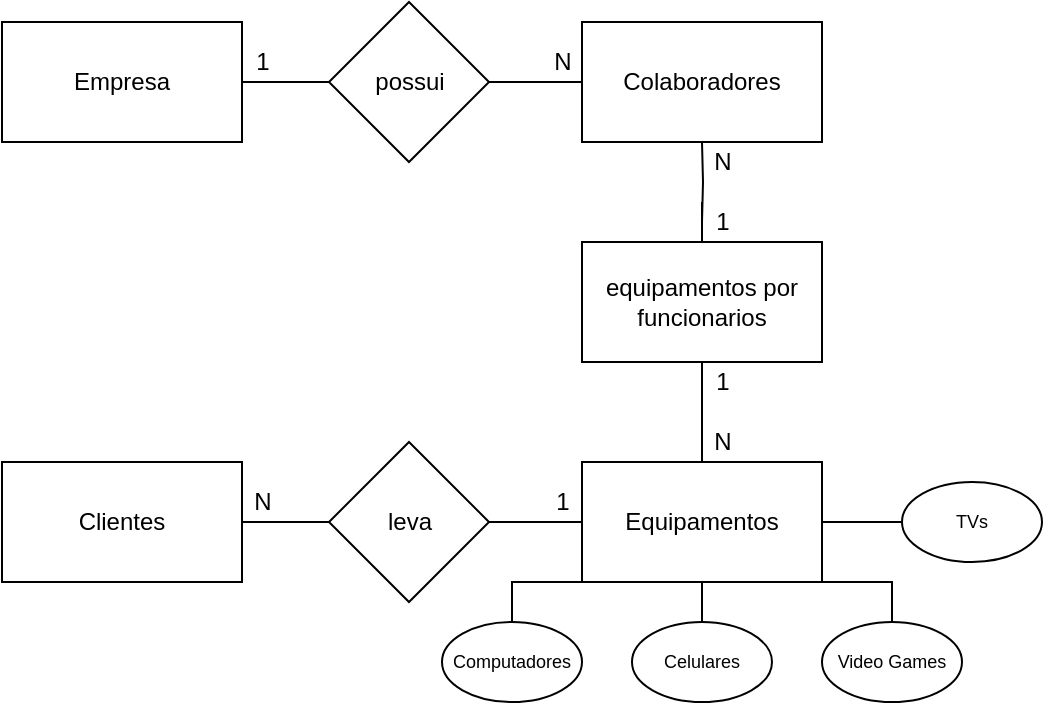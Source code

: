 <mxfile version="14.4.2" type="device"><diagram id="4O1hy-NelF40OhjGLeMC" name="Page-1"><mxGraphModel dx="1422" dy="705" grid="1" gridSize="10" guides="1" tooltips="1" connect="1" arrows="1" fold="1" page="1" pageScale="1" pageWidth="827" pageHeight="1169" math="0" shadow="0"><root><mxCell id="0"/><mxCell id="1" parent="0"/><mxCell id="bSMQgJuebTK4s_eHCEux-8" style="edgeStyle=orthogonalEdgeStyle;rounded=0;orthogonalLoop=1;jettySize=auto;html=1;entryX=0.5;entryY=0;entryDx=0;entryDy=0;fontSize=9;endArrow=none;endFill=0;" edge="1" parent="1" source="bSMQgJuebTK4s_eHCEux-1" target="bSMQgJuebTK4s_eHCEux-5"><mxGeometry relative="1" as="geometry"/></mxCell><mxCell id="bSMQgJuebTK4s_eHCEux-17" style="edgeStyle=orthogonalEdgeStyle;rounded=0;orthogonalLoop=1;jettySize=auto;html=1;entryX=1;entryY=0.5;entryDx=0;entryDy=0;endArrow=none;endFill=0;fontSize=12;" edge="1" parent="1" source="bSMQgJuebTK4s_eHCEux-1" target="bSMQgJuebTK4s_eHCEux-16"><mxGeometry relative="1" as="geometry"/></mxCell><mxCell id="bSMQgJuebTK4s_eHCEux-1" value="Equipamentos" style="rounded=0;whiteSpace=wrap;html=1;" vertex="1" parent="1"><mxGeometry x="444" y="260" width="120" height="60" as="geometry"/></mxCell><mxCell id="bSMQgJuebTK4s_eHCEux-2" value="Clientes" style="rounded=0;whiteSpace=wrap;html=1;" vertex="1" parent="1"><mxGeometry x="154" y="260" width="120" height="60" as="geometry"/></mxCell><mxCell id="bSMQgJuebTK4s_eHCEux-9" style="edgeStyle=orthogonalEdgeStyle;rounded=0;orthogonalLoop=1;jettySize=auto;html=1;entryX=0;entryY=1;entryDx=0;entryDy=0;fontSize=9;endArrow=none;endFill=0;" edge="1" parent="1" source="bSMQgJuebTK4s_eHCEux-4" target="bSMQgJuebTK4s_eHCEux-1"><mxGeometry relative="1" as="geometry"/></mxCell><mxCell id="bSMQgJuebTK4s_eHCEux-4" value="Computadores" style="ellipse;whiteSpace=wrap;html=1;fontSize=9;" vertex="1" parent="1"><mxGeometry x="374" y="340" width="70" height="40" as="geometry"/></mxCell><mxCell id="bSMQgJuebTK4s_eHCEux-5" value="Celulares" style="ellipse;whiteSpace=wrap;html=1;fontSize=9;" vertex="1" parent="1"><mxGeometry x="469" y="340" width="70" height="40" as="geometry"/></mxCell><mxCell id="bSMQgJuebTK4s_eHCEux-7" style="edgeStyle=orthogonalEdgeStyle;rounded=0;orthogonalLoop=1;jettySize=auto;html=1;entryX=1;entryY=1;entryDx=0;entryDy=0;fontSize=9;endArrow=none;endFill=0;" edge="1" parent="1" source="bSMQgJuebTK4s_eHCEux-6" target="bSMQgJuebTK4s_eHCEux-1"><mxGeometry relative="1" as="geometry"/></mxCell><mxCell id="bSMQgJuebTK4s_eHCEux-6" value="Video Games" style="ellipse;whiteSpace=wrap;html=1;fontSize=9;" vertex="1" parent="1"><mxGeometry x="564" y="340" width="70" height="40" as="geometry"/></mxCell><mxCell id="bSMQgJuebTK4s_eHCEux-11" style="edgeStyle=orthogonalEdgeStyle;rounded=0;orthogonalLoop=1;jettySize=auto;html=1;entryX=1;entryY=0.5;entryDx=0;entryDy=0;endArrow=none;endFill=0;fontSize=9;" edge="1" parent="1" source="bSMQgJuebTK4s_eHCEux-10" target="bSMQgJuebTK4s_eHCEux-1"><mxGeometry relative="1" as="geometry"/></mxCell><mxCell id="bSMQgJuebTK4s_eHCEux-10" value="TVs" style="ellipse;whiteSpace=wrap;html=1;fontSize=9;" vertex="1" parent="1"><mxGeometry x="604" y="270" width="70" height="40" as="geometry"/></mxCell><mxCell id="bSMQgJuebTK4s_eHCEux-12" value="Colaboradores" style="whiteSpace=wrap;html=1;fontSize=12;" vertex="1" parent="1"><mxGeometry x="444" y="40" width="120" height="60" as="geometry"/></mxCell><mxCell id="bSMQgJuebTK4s_eHCEux-14" style="edgeStyle=orthogonalEdgeStyle;rounded=0;orthogonalLoop=1;jettySize=auto;html=1;entryX=0.5;entryY=1;entryDx=0;entryDy=0;endArrow=none;endFill=0;fontSize=12;" edge="1" parent="1" target="bSMQgJuebTK4s_eHCEux-12"><mxGeometry relative="1" as="geometry"><mxPoint x="504" y="140" as="sourcePoint"/></mxGeometry></mxCell><mxCell id="bSMQgJuebTK4s_eHCEux-15" style="edgeStyle=orthogonalEdgeStyle;rounded=0;orthogonalLoop=1;jettySize=auto;html=1;entryX=0.5;entryY=0;entryDx=0;entryDy=0;endArrow=none;endFill=0;fontSize=12;exitX=0.5;exitY=1;exitDx=0;exitDy=0;exitPerimeter=0;" edge="1" parent="1" source="bSMQgJuebTK4s_eHCEux-37" target="bSMQgJuebTK4s_eHCEux-1"><mxGeometry relative="1" as="geometry"><mxPoint x="504" y="220" as="sourcePoint"/></mxGeometry></mxCell><mxCell id="bSMQgJuebTK4s_eHCEux-18" style="edgeStyle=orthogonalEdgeStyle;rounded=0;orthogonalLoop=1;jettySize=auto;html=1;entryX=1;entryY=0.5;entryDx=0;entryDy=0;endArrow=none;endFill=0;fontSize=12;" edge="1" parent="1" source="bSMQgJuebTK4s_eHCEux-16" target="bSMQgJuebTK4s_eHCEux-2"><mxGeometry relative="1" as="geometry"/></mxCell><mxCell id="bSMQgJuebTK4s_eHCEux-16" value="leva" style="rhombus;whiteSpace=wrap;html=1;fontSize=12;" vertex="1" parent="1"><mxGeometry x="317.5" y="250" width="80" height="80" as="geometry"/></mxCell><mxCell id="bSMQgJuebTK4s_eHCEux-24" value="N" style="text;html=1;align=center;verticalAlign=middle;resizable=0;points=[];autosize=1;fontSize=12;" vertex="1" parent="1"><mxGeometry x="274" y="270" width="20" height="20" as="geometry"/></mxCell><mxCell id="bSMQgJuebTK4s_eHCEux-25" value="1" style="text;html=1;align=center;verticalAlign=middle;resizable=0;points=[];autosize=1;fontSize=12;" vertex="1" parent="1"><mxGeometry x="424" y="270" width="20" height="20" as="geometry"/></mxCell><mxCell id="bSMQgJuebTK4s_eHCEux-26" value="N" style="text;html=1;align=center;verticalAlign=middle;resizable=0;points=[];autosize=1;fontSize=12;" vertex="1" parent="1"><mxGeometry x="504" y="240" width="20" height="20" as="geometry"/></mxCell><mxCell id="bSMQgJuebTK4s_eHCEux-27" value="N" style="text;html=1;align=center;verticalAlign=middle;resizable=0;points=[];autosize=1;fontSize=12;" vertex="1" parent="1"><mxGeometry x="504" y="100" width="20" height="20" as="geometry"/></mxCell><mxCell id="bSMQgJuebTK4s_eHCEux-30" value="Empresa" style="rounded=0;whiteSpace=wrap;html=1;fontSize=12;" vertex="1" parent="1"><mxGeometry x="154" y="40" width="120" height="60" as="geometry"/></mxCell><mxCell id="bSMQgJuebTK4s_eHCEux-33" style="edgeStyle=orthogonalEdgeStyle;rounded=0;orthogonalLoop=1;jettySize=auto;html=1;entryX=0;entryY=0.5;entryDx=0;entryDy=0;endArrow=none;endFill=0;fontSize=12;" edge="1" parent="1" source="bSMQgJuebTK4s_eHCEux-31" target="bSMQgJuebTK4s_eHCEux-12"><mxGeometry relative="1" as="geometry"/></mxCell><mxCell id="bSMQgJuebTK4s_eHCEux-34" style="edgeStyle=orthogonalEdgeStyle;rounded=0;orthogonalLoop=1;jettySize=auto;html=1;entryX=1;entryY=0.5;entryDx=0;entryDy=0;endArrow=none;endFill=0;fontSize=12;" edge="1" parent="1" source="bSMQgJuebTK4s_eHCEux-31" target="bSMQgJuebTK4s_eHCEux-30"><mxGeometry relative="1" as="geometry"/></mxCell><mxCell id="bSMQgJuebTK4s_eHCEux-31" value="possui" style="rhombus;whiteSpace=wrap;html=1;fontSize=12;" vertex="1" parent="1"><mxGeometry x="317.5" y="30" width="80" height="80" as="geometry"/></mxCell><mxCell id="bSMQgJuebTK4s_eHCEux-35" value="1" style="text;html=1;align=center;verticalAlign=middle;resizable=0;points=[];autosize=1;fontSize=12;" vertex="1" parent="1"><mxGeometry x="274" y="50" width="20" height="20" as="geometry"/></mxCell><mxCell id="bSMQgJuebTK4s_eHCEux-36" value="N" style="text;html=1;align=center;verticalAlign=middle;resizable=0;points=[];autosize=1;fontSize=12;" vertex="1" parent="1"><mxGeometry x="424" y="50" width="20" height="20" as="geometry"/></mxCell><mxCell id="bSMQgJuebTK4s_eHCEux-39" style="edgeStyle=orthogonalEdgeStyle;rounded=0;orthogonalLoop=1;jettySize=auto;html=1;endArrow=none;endFill=0;fontSize=12;" edge="1" parent="1" source="bSMQgJuebTK4s_eHCEux-37"><mxGeometry relative="1" as="geometry"><mxPoint x="504" y="140" as="targetPoint"/></mxGeometry></mxCell><mxCell id="bSMQgJuebTK4s_eHCEux-37" value="equipamentos por funcionarios" style="rounded=0;whiteSpace=wrap;html=1;fontSize=12;" vertex="1" parent="1"><mxGeometry x="444" y="150" width="120" height="60" as="geometry"/></mxCell><mxCell id="bSMQgJuebTK4s_eHCEux-40" value="1" style="text;html=1;align=center;verticalAlign=middle;resizable=0;points=[];autosize=1;fontSize=12;" vertex="1" parent="1"><mxGeometry x="504" y="130" width="20" height="20" as="geometry"/></mxCell><mxCell id="bSMQgJuebTK4s_eHCEux-41" value="1" style="text;html=1;align=center;verticalAlign=middle;resizable=0;points=[];autosize=1;fontSize=12;" vertex="1" parent="1"><mxGeometry x="504" y="210" width="20" height="20" as="geometry"/></mxCell></root></mxGraphModel></diagram></mxfile>